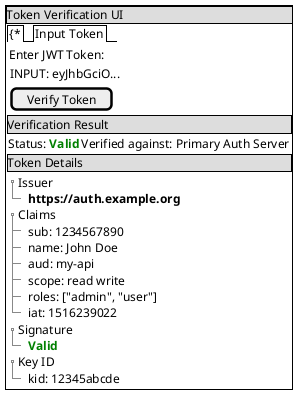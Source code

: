 @startsalt
{+
  {* Token Verification UI}
  {
    {/ 
      {* Input Token}
      {
        {
          Enter JWT Token:
          {INPUT: eyJhbGciO... }
        }
        {
          [Verify Token]
        }
      }
      {* Verification Result}
      {
        Status: <color:green>**Valid**</color> | Verified against: Primary Auth Server
      }
      {* Token Details}
      {
        {T
          + Issuer
          ++ <b>https://auth.example.org</b>
          + Claims
          ++ sub: 1234567890
          ++ name: John Doe
          ++ aud: my-api 
          ++ scope: read write
          ++ roles: ["admin", "user"]
          ++ iat: 1516239022
          + Signature
          ++ <color:green>**Valid**</color>
          + Key ID
          ++ kid: 12345abcde
        }
      }
    }
  }
  {
    [Back to Configuration] | [Export Token Details]
  }
}
@endsalt